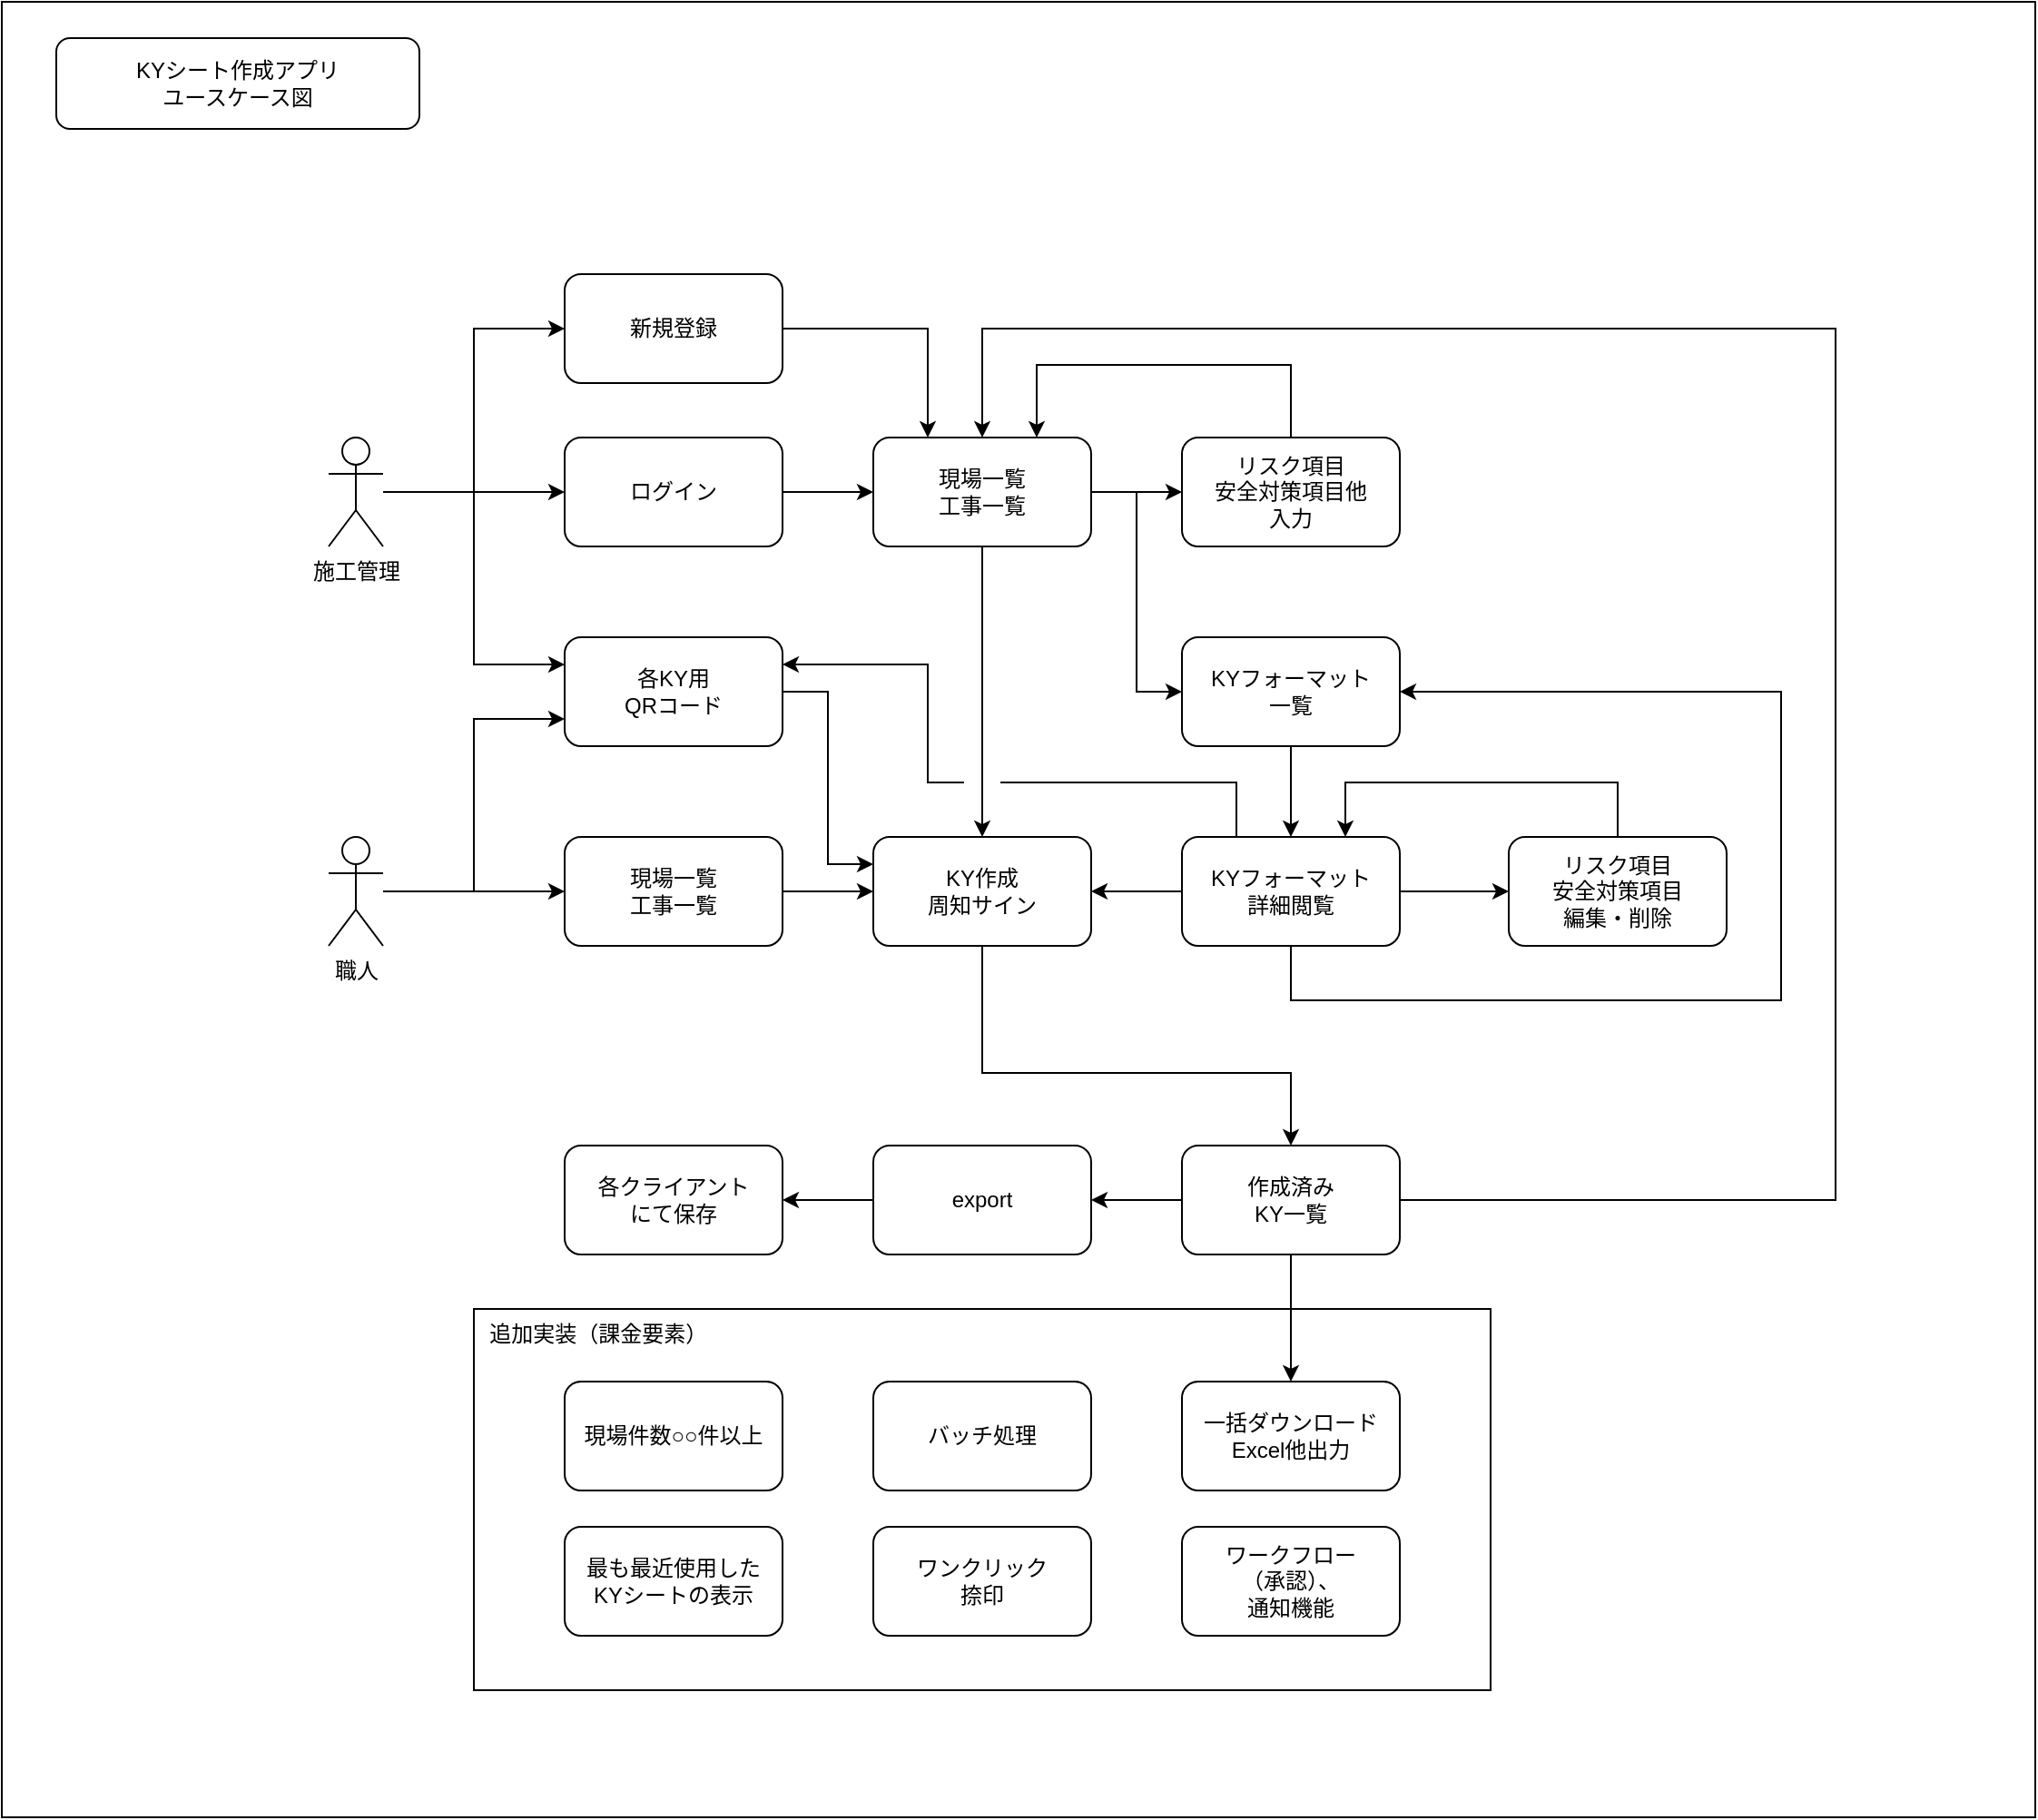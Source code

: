 <mxfile version="24.7.15">
  <diagram name="ページ1" id="rAdwiwLORhIC0Ff-JGV9">
    <mxGraphModel grid="1" page="1" gridSize="10" guides="1" tooltips="1" connect="1" arrows="1" fold="1" pageScale="1" pageWidth="827" pageHeight="1169" math="0" shadow="0">
      <root>
        <mxCell id="0" />
        <mxCell id="1" parent="0" />
        <mxCell id="QBzZupOqylm0bVcXdSXY-59" value="" style="whiteSpace=wrap;html=1;" vertex="1" parent="1">
          <mxGeometry x="-100" y="-20" width="1120" height="1000" as="geometry" />
        </mxCell>
        <mxCell id="QBzZupOqylm0bVcXdSXY-55" value="&amp;nbsp; 追加実装（課金要素）" style="whiteSpace=wrap;html=1;align=left;verticalAlign=top;" vertex="1" parent="1">
          <mxGeometry x="160" y="700" width="560" height="210" as="geometry" />
        </mxCell>
        <mxCell id="QBzZupOqylm0bVcXdSXY-19" style="edgeStyle=orthogonalEdgeStyle;rounded=0;orthogonalLoop=1;jettySize=auto;html=1;entryX=0;entryY=0.5;entryDx=0;entryDy=0;" edge="1" parent="1" source="QBzZupOqylm0bVcXdSXY-1" target="QBzZupOqylm0bVcXdSXY-8">
          <mxGeometry relative="1" as="geometry" />
        </mxCell>
        <mxCell id="QBzZupOqylm0bVcXdSXY-1" value="ログイン" style="rounded=1;whiteSpace=wrap;html=1;" vertex="1" parent="1">
          <mxGeometry x="210" y="220" width="120" height="60" as="geometry" />
        </mxCell>
        <mxCell id="QBzZupOqylm0bVcXdSXY-32" style="edgeStyle=orthogonalEdgeStyle;rounded=0;orthogonalLoop=1;jettySize=auto;html=1;entryX=0.25;entryY=0;entryDx=0;entryDy=0;" edge="1" parent="1" source="QBzZupOqylm0bVcXdSXY-2" target="QBzZupOqylm0bVcXdSXY-8">
          <mxGeometry relative="1" as="geometry" />
        </mxCell>
        <mxCell id="QBzZupOqylm0bVcXdSXY-2" value="新規登録" style="rounded=1;whiteSpace=wrap;html=1;" vertex="1" parent="1">
          <mxGeometry x="210" y="130" width="120" height="60" as="geometry" />
        </mxCell>
        <mxCell id="QBzZupOqylm0bVcXdSXY-17" style="edgeStyle=orthogonalEdgeStyle;rounded=0;orthogonalLoop=1;jettySize=auto;html=1;entryX=0;entryY=0.5;entryDx=0;entryDy=0;" edge="1" parent="1" source="QBzZupOqylm0bVcXdSXY-3" target="QBzZupOqylm0bVcXdSXY-2">
          <mxGeometry relative="1" as="geometry" />
        </mxCell>
        <mxCell id="QBzZupOqylm0bVcXdSXY-18" style="edgeStyle=orthogonalEdgeStyle;rounded=0;orthogonalLoop=1;jettySize=auto;html=1;" edge="1" parent="1" source="QBzZupOqylm0bVcXdSXY-3" target="QBzZupOqylm0bVcXdSXY-1">
          <mxGeometry relative="1" as="geometry" />
        </mxCell>
        <mxCell id="QBzZupOqylm0bVcXdSXY-47" style="edgeStyle=orthogonalEdgeStyle;rounded=0;orthogonalLoop=1;jettySize=auto;html=1;entryX=0;entryY=0.25;entryDx=0;entryDy=0;" edge="1" parent="1" source="QBzZupOqylm0bVcXdSXY-3" target="QBzZupOqylm0bVcXdSXY-43">
          <mxGeometry relative="1" as="geometry" />
        </mxCell>
        <mxCell id="QBzZupOqylm0bVcXdSXY-3" value="施工管理" style="shape=umlActor;verticalLabelPosition=bottom;verticalAlign=top;html=1;outlineConnect=0;" vertex="1" parent="1">
          <mxGeometry x="80" y="220" width="30" height="60" as="geometry" />
        </mxCell>
        <mxCell id="QBzZupOqylm0bVcXdSXY-15" style="edgeStyle=orthogonalEdgeStyle;rounded=0;orthogonalLoop=1;jettySize=auto;html=1;entryX=0;entryY=0.5;entryDx=0;entryDy=0;" edge="1" parent="1" source="QBzZupOqylm0bVcXdSXY-4" target="QBzZupOqylm0bVcXdSXY-42">
          <mxGeometry relative="1" as="geometry" />
        </mxCell>
        <mxCell id="QBzZupOqylm0bVcXdSXY-44" style="edgeStyle=orthogonalEdgeStyle;rounded=0;orthogonalLoop=1;jettySize=auto;html=1;entryX=0;entryY=0.75;entryDx=0;entryDy=0;" edge="1" parent="1" source="QBzZupOqylm0bVcXdSXY-4" target="QBzZupOqylm0bVcXdSXY-43">
          <mxGeometry relative="1" as="geometry" />
        </mxCell>
        <mxCell id="QBzZupOqylm0bVcXdSXY-4" value="職人" style="shape=umlActor;verticalLabelPosition=bottom;verticalAlign=top;html=1;outlineConnect=0;" vertex="1" parent="1">
          <mxGeometry x="80" y="440" width="30" height="60" as="geometry" />
        </mxCell>
        <mxCell id="QBzZupOqylm0bVcXdSXY-11" style="edgeStyle=orthogonalEdgeStyle;rounded=0;orthogonalLoop=1;jettySize=auto;html=1;" edge="1" parent="1" source="QBzZupOqylm0bVcXdSXY-8" target="QBzZupOqylm0bVcXdSXY-9">
          <mxGeometry relative="1" as="geometry">
            <mxPoint x="370" y="320" as="sourcePoint" />
            <Array as="points" />
          </mxGeometry>
        </mxCell>
        <mxCell id="QBzZupOqylm0bVcXdSXY-21" style="edgeStyle=orthogonalEdgeStyle;rounded=0;orthogonalLoop=1;jettySize=auto;html=1;entryX=0;entryY=0.5;entryDx=0;entryDy=0;" edge="1" parent="1" source="QBzZupOqylm0bVcXdSXY-8" target="QBzZupOqylm0bVcXdSXY-12">
          <mxGeometry relative="1" as="geometry" />
        </mxCell>
        <mxCell id="QBzZupOqylm0bVcXdSXY-27" style="edgeStyle=orthogonalEdgeStyle;rounded=0;orthogonalLoop=1;jettySize=auto;html=1;entryX=0;entryY=0.5;entryDx=0;entryDy=0;" edge="1" parent="1" source="QBzZupOqylm0bVcXdSXY-8" target="QBzZupOqylm0bVcXdSXY-38">
          <mxGeometry relative="1" as="geometry" />
        </mxCell>
        <mxCell id="QBzZupOqylm0bVcXdSXY-8" value="現場一覧&lt;div&gt;工事一覧&lt;br&gt;&lt;/div&gt;" style="rounded=1;whiteSpace=wrap;html=1;" vertex="1" parent="1">
          <mxGeometry x="380" y="220" width="120" height="60" as="geometry" />
        </mxCell>
        <mxCell id="QBzZupOqylm0bVcXdSXY-41" style="edgeStyle=orthogonalEdgeStyle;rounded=0;orthogonalLoop=1;jettySize=auto;html=1;exitX=0.5;exitY=1;exitDx=0;exitDy=0;" edge="1" parent="1" source="QBzZupOqylm0bVcXdSXY-9" target="QBzZupOqylm0bVcXdSXY-40">
          <mxGeometry relative="1" as="geometry">
            <Array as="points">
              <mxPoint x="440" y="570" />
              <mxPoint x="610" y="570" />
            </Array>
          </mxGeometry>
        </mxCell>
        <mxCell id="QBzZupOqylm0bVcXdSXY-9" value="KY作成&lt;div&gt;周知サイン&lt;/div&gt;" style="rounded=1;whiteSpace=wrap;html=1;" vertex="1" parent="1">
          <mxGeometry x="380" y="440" width="120" height="60" as="geometry" />
        </mxCell>
        <mxCell id="QBzZupOqylm0bVcXdSXY-30" style="edgeStyle=orthogonalEdgeStyle;rounded=0;orthogonalLoop=1;jettySize=auto;html=1;entryX=0.75;entryY=0;entryDx=0;entryDy=0;" edge="1" parent="1" source="QBzZupOqylm0bVcXdSXY-12" target="QBzZupOqylm0bVcXdSXY-8">
          <mxGeometry relative="1" as="geometry">
            <Array as="points">
              <mxPoint x="610" y="180" />
              <mxPoint x="470" y="180" />
            </Array>
          </mxGeometry>
        </mxCell>
        <mxCell id="QBzZupOqylm0bVcXdSXY-12" value="リスク項目&lt;div&gt;安全対策項目他&lt;br&gt;&lt;div&gt;入力&lt;/div&gt;&lt;/div&gt;" style="rounded=1;whiteSpace=wrap;html=1;" vertex="1" parent="1">
          <mxGeometry x="550" y="220" width="120" height="60" as="geometry" />
        </mxCell>
        <mxCell id="QBzZupOqylm0bVcXdSXY-35" style="edgeStyle=orthogonalEdgeStyle;rounded=0;orthogonalLoop=1;jettySize=auto;html=1;entryX=0.75;entryY=0;entryDx=0;entryDy=0;" edge="1" parent="1" source="QBzZupOqylm0bVcXdSXY-13" target="QBzZupOqylm0bVcXdSXY-25">
          <mxGeometry relative="1" as="geometry">
            <Array as="points">
              <mxPoint x="790" y="410" />
              <mxPoint x="640" y="410" />
            </Array>
          </mxGeometry>
        </mxCell>
        <mxCell id="QBzZupOqylm0bVcXdSXY-13" value="&lt;div&gt;リスク項目&lt;/div&gt;&lt;div&gt;安全対策項目&lt;br&gt;&lt;/div&gt;&lt;div&gt;編集・削除&lt;/div&gt;" style="rounded=1;whiteSpace=wrap;html=1;" vertex="1" parent="1">
          <mxGeometry x="730" y="440" width="120" height="60" as="geometry" />
        </mxCell>
        <mxCell id="E2zwuJx516XYgaI6lLfB-5" style="edgeStyle=orthogonalEdgeStyle;rounded=0;orthogonalLoop=1;jettySize=auto;html=1;entryX=1;entryY=0.5;entryDx=0;entryDy=0;" edge="1" parent="1" source="QBzZupOqylm0bVcXdSXY-14" target="E2zwuJx516XYgaI6lLfB-4">
          <mxGeometry relative="1" as="geometry" />
        </mxCell>
        <mxCell id="QBzZupOqylm0bVcXdSXY-14" value="export" style="rounded=1;whiteSpace=wrap;html=1;" vertex="1" parent="1">
          <mxGeometry x="380" y="610" width="120" height="60" as="geometry" />
        </mxCell>
        <mxCell id="QBzZupOqylm0bVcXdSXY-28" style="edgeStyle=orthogonalEdgeStyle;rounded=0;orthogonalLoop=1;jettySize=auto;html=1;" edge="1" parent="1" source="QBzZupOqylm0bVcXdSXY-25" target="QBzZupOqylm0bVcXdSXY-13">
          <mxGeometry relative="1" as="geometry" />
        </mxCell>
        <mxCell id="QBzZupOqylm0bVcXdSXY-34" style="edgeStyle=orthogonalEdgeStyle;rounded=0;orthogonalLoop=1;jettySize=auto;html=1;" edge="1" parent="1" source="QBzZupOqylm0bVcXdSXY-25" target="QBzZupOqylm0bVcXdSXY-9">
          <mxGeometry relative="1" as="geometry">
            <Array as="points" />
          </mxGeometry>
        </mxCell>
        <mxCell id="QBzZupOqylm0bVcXdSXY-49" style="edgeStyle=orthogonalEdgeStyle;rounded=0;orthogonalLoop=1;jettySize=auto;html=1;entryX=1;entryY=0.25;entryDx=0;entryDy=0;" edge="1" parent="1" target="QBzZupOqylm0bVcXdSXY-43">
          <mxGeometry relative="1" as="geometry">
            <mxPoint x="430" y="410" as="sourcePoint" />
            <Array as="points">
              <mxPoint x="430" y="410" />
              <mxPoint x="410" y="410" />
              <mxPoint x="410" y="345" />
            </Array>
          </mxGeometry>
        </mxCell>
        <mxCell id="QBzZupOqylm0bVcXdSXY-50" style="edgeStyle=orthogonalEdgeStyle;rounded=0;orthogonalLoop=1;jettySize=auto;html=1;exitX=0.25;exitY=0;exitDx=0;exitDy=0;endArrow=none;endFill=0;" edge="1" parent="1" source="QBzZupOqylm0bVcXdSXY-25">
          <mxGeometry relative="1" as="geometry">
            <mxPoint x="450" y="410" as="targetPoint" />
            <Array as="points">
              <mxPoint x="580" y="410" />
              <mxPoint x="450" y="410" />
            </Array>
          </mxGeometry>
        </mxCell>
        <mxCell id="QBzZupOqylm0bVcXdSXY-52" style="edgeStyle=orthogonalEdgeStyle;rounded=0;orthogonalLoop=1;jettySize=auto;html=1;entryX=1;entryY=0.5;entryDx=0;entryDy=0;" edge="1" parent="1" source="QBzZupOqylm0bVcXdSXY-25" target="QBzZupOqylm0bVcXdSXY-38">
          <mxGeometry relative="1" as="geometry">
            <Array as="points">
              <mxPoint x="610" y="530" />
              <mxPoint x="880" y="530" />
              <mxPoint x="880" y="360" />
            </Array>
          </mxGeometry>
        </mxCell>
        <mxCell id="QBzZupOqylm0bVcXdSXY-25" value="KYフォーマット&lt;div&gt;詳細閲覧&lt;/div&gt;" style="rounded=1;whiteSpace=wrap;html=1;" vertex="1" parent="1">
          <mxGeometry x="550" y="440" width="120" height="60" as="geometry" />
        </mxCell>
        <mxCell id="QBzZupOqylm0bVcXdSXY-39" style="edgeStyle=orthogonalEdgeStyle;rounded=0;orthogonalLoop=1;jettySize=auto;html=1;entryX=0.5;entryY=0;entryDx=0;entryDy=0;" edge="1" parent="1" source="QBzZupOqylm0bVcXdSXY-38" target="QBzZupOqylm0bVcXdSXY-25">
          <mxGeometry relative="1" as="geometry" />
        </mxCell>
        <mxCell id="QBzZupOqylm0bVcXdSXY-38" value="KYフォーマット&lt;div&gt;一覧&lt;/div&gt;" style="rounded=1;whiteSpace=wrap;html=1;" vertex="1" parent="1">
          <mxGeometry x="550" y="330" width="120" height="60" as="geometry" />
        </mxCell>
        <mxCell id="QBzZupOqylm0bVcXdSXY-53" style="edgeStyle=orthogonalEdgeStyle;rounded=0;orthogonalLoop=1;jettySize=auto;html=1;entryX=0.5;entryY=0;entryDx=0;entryDy=0;" edge="1" parent="1" source="QBzZupOqylm0bVcXdSXY-40" target="QBzZupOqylm0bVcXdSXY-8">
          <mxGeometry relative="1" as="geometry">
            <Array as="points">
              <mxPoint x="910" y="640" />
              <mxPoint x="910" y="160" />
              <mxPoint x="440" y="160" />
            </Array>
          </mxGeometry>
        </mxCell>
        <mxCell id="QBzZupOqylm0bVcXdSXY-57" style="edgeStyle=orthogonalEdgeStyle;rounded=0;orthogonalLoop=1;jettySize=auto;html=1;" edge="1" parent="1" source="QBzZupOqylm0bVcXdSXY-40" target="QBzZupOqylm0bVcXdSXY-54">
          <mxGeometry relative="1" as="geometry">
            <Array as="points" />
          </mxGeometry>
        </mxCell>
        <mxCell id="E2zwuJx516XYgaI6lLfB-6" style="edgeStyle=orthogonalEdgeStyle;rounded=0;orthogonalLoop=1;jettySize=auto;html=1;" edge="1" parent="1" source="QBzZupOqylm0bVcXdSXY-40" target="QBzZupOqylm0bVcXdSXY-14">
          <mxGeometry relative="1" as="geometry" />
        </mxCell>
        <mxCell id="QBzZupOqylm0bVcXdSXY-40" value="作成済み&lt;div&gt;KY一覧&lt;/div&gt;" style="rounded=1;whiteSpace=wrap;html=1;" vertex="1" parent="1">
          <mxGeometry x="550" y="610" width="120" height="60" as="geometry" />
        </mxCell>
        <mxCell id="QBzZupOqylm0bVcXdSXY-46" style="edgeStyle=orthogonalEdgeStyle;rounded=0;orthogonalLoop=1;jettySize=auto;html=1;entryX=0;entryY=0.5;entryDx=0;entryDy=0;" edge="1" parent="1" source="QBzZupOqylm0bVcXdSXY-42" target="QBzZupOqylm0bVcXdSXY-9">
          <mxGeometry relative="1" as="geometry" />
        </mxCell>
        <mxCell id="QBzZupOqylm0bVcXdSXY-42" value="現場一覧&lt;div&gt;工事一覧&lt;br&gt;&lt;/div&gt;" style="rounded=1;whiteSpace=wrap;html=1;" vertex="1" parent="1">
          <mxGeometry x="210" y="440" width="120" height="60" as="geometry" />
        </mxCell>
        <mxCell id="QBzZupOqylm0bVcXdSXY-45" style="edgeStyle=orthogonalEdgeStyle;rounded=0;orthogonalLoop=1;jettySize=auto;html=1;entryX=0;entryY=0.25;entryDx=0;entryDy=0;" edge="1" parent="1" source="QBzZupOqylm0bVcXdSXY-43" target="QBzZupOqylm0bVcXdSXY-9">
          <mxGeometry relative="1" as="geometry" />
        </mxCell>
        <mxCell id="QBzZupOqylm0bVcXdSXY-43" value="&lt;div&gt;各KY用&lt;/div&gt;&lt;div&gt;QRコード&lt;/div&gt;" style="rounded=1;whiteSpace=wrap;html=1;" vertex="1" parent="1">
          <mxGeometry x="210" y="330" width="120" height="60" as="geometry" />
        </mxCell>
        <mxCell id="QBzZupOqylm0bVcXdSXY-54" value="一括ダウンロード&lt;br&gt;Excel他出力" style="rounded=1;whiteSpace=wrap;html=1;" vertex="1" parent="1">
          <mxGeometry x="550" y="740" width="120" height="60" as="geometry" />
        </mxCell>
        <mxCell id="QBzZupOqylm0bVcXdSXY-58" value="現場件数○○件以上" style="rounded=1;whiteSpace=wrap;html=1;" vertex="1" parent="1">
          <mxGeometry x="210" y="740" width="120" height="60" as="geometry" />
        </mxCell>
        <mxCell id="QBzZupOqylm0bVcXdSXY-60" value="KYシート作成アプリ&lt;div&gt;ユースケース図&lt;/div&gt;" style="rounded=1;whiteSpace=wrap;html=1;" vertex="1" parent="1">
          <mxGeometry x="-70" width="200" height="50" as="geometry" />
        </mxCell>
        <mxCell id="QBzZupOqylm0bVcXdSXY-61" value="最も最近使用した&lt;div&gt;KYシートの表示&lt;/div&gt;" style="rounded=1;whiteSpace=wrap;html=1;" vertex="1" parent="1">
          <mxGeometry x="210" y="820" width="120" height="60" as="geometry" />
        </mxCell>
        <mxCell id="E2zwuJx516XYgaI6lLfB-2" value="ワンクリック&lt;div&gt;捺印&lt;/div&gt;" style="rounded=1;whiteSpace=wrap;html=1;" vertex="1" parent="1">
          <mxGeometry x="380" y="820" width="120" height="60" as="geometry" />
        </mxCell>
        <mxCell id="E2zwuJx516XYgaI6lLfB-3" value="ワークフロー&lt;div&gt;（承認）、&lt;/div&gt;&lt;div&gt;通知機能&lt;/div&gt;" style="rounded=1;whiteSpace=wrap;html=1;" vertex="1" parent="1">
          <mxGeometry x="550" y="820" width="120" height="60" as="geometry" />
        </mxCell>
        <mxCell id="E2zwuJx516XYgaI6lLfB-4" value="各クライアント&lt;div&gt;にて保存&lt;/div&gt;" style="rounded=1;whiteSpace=wrap;html=1;" vertex="1" parent="1">
          <mxGeometry x="210" y="610" width="120" height="60" as="geometry" />
        </mxCell>
        <mxCell id="wztXztocoYSGtYAmJsmd-1" value="バッチ処理" style="rounded=1;whiteSpace=wrap;html=1;" vertex="1" parent="1">
          <mxGeometry x="380" y="740" width="120" height="60" as="geometry" />
        </mxCell>
      </root>
    </mxGraphModel>
  </diagram>
</mxfile>
